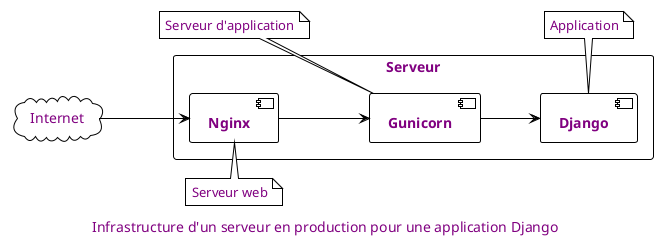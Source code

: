 @startuml
!theme plain
'skinparam actorStyle Hollow
skinparam defaultFontColor purple
left to right direction
'caption Server infrastructure for a Django application in production.
cloud Internet as C
rectangle Serveur as S {
  [ **Nginx** ] as N
  [ **Gunicorn** ] as G
  [ **Django** ] as D
}
note top of N: Serveur web
note left of G: Serveur d'application
note top of D: Application
C --> N
N --> G
G --> D
caption "Infrastructure d'un serveur en production pour une application Django"
@enduml
